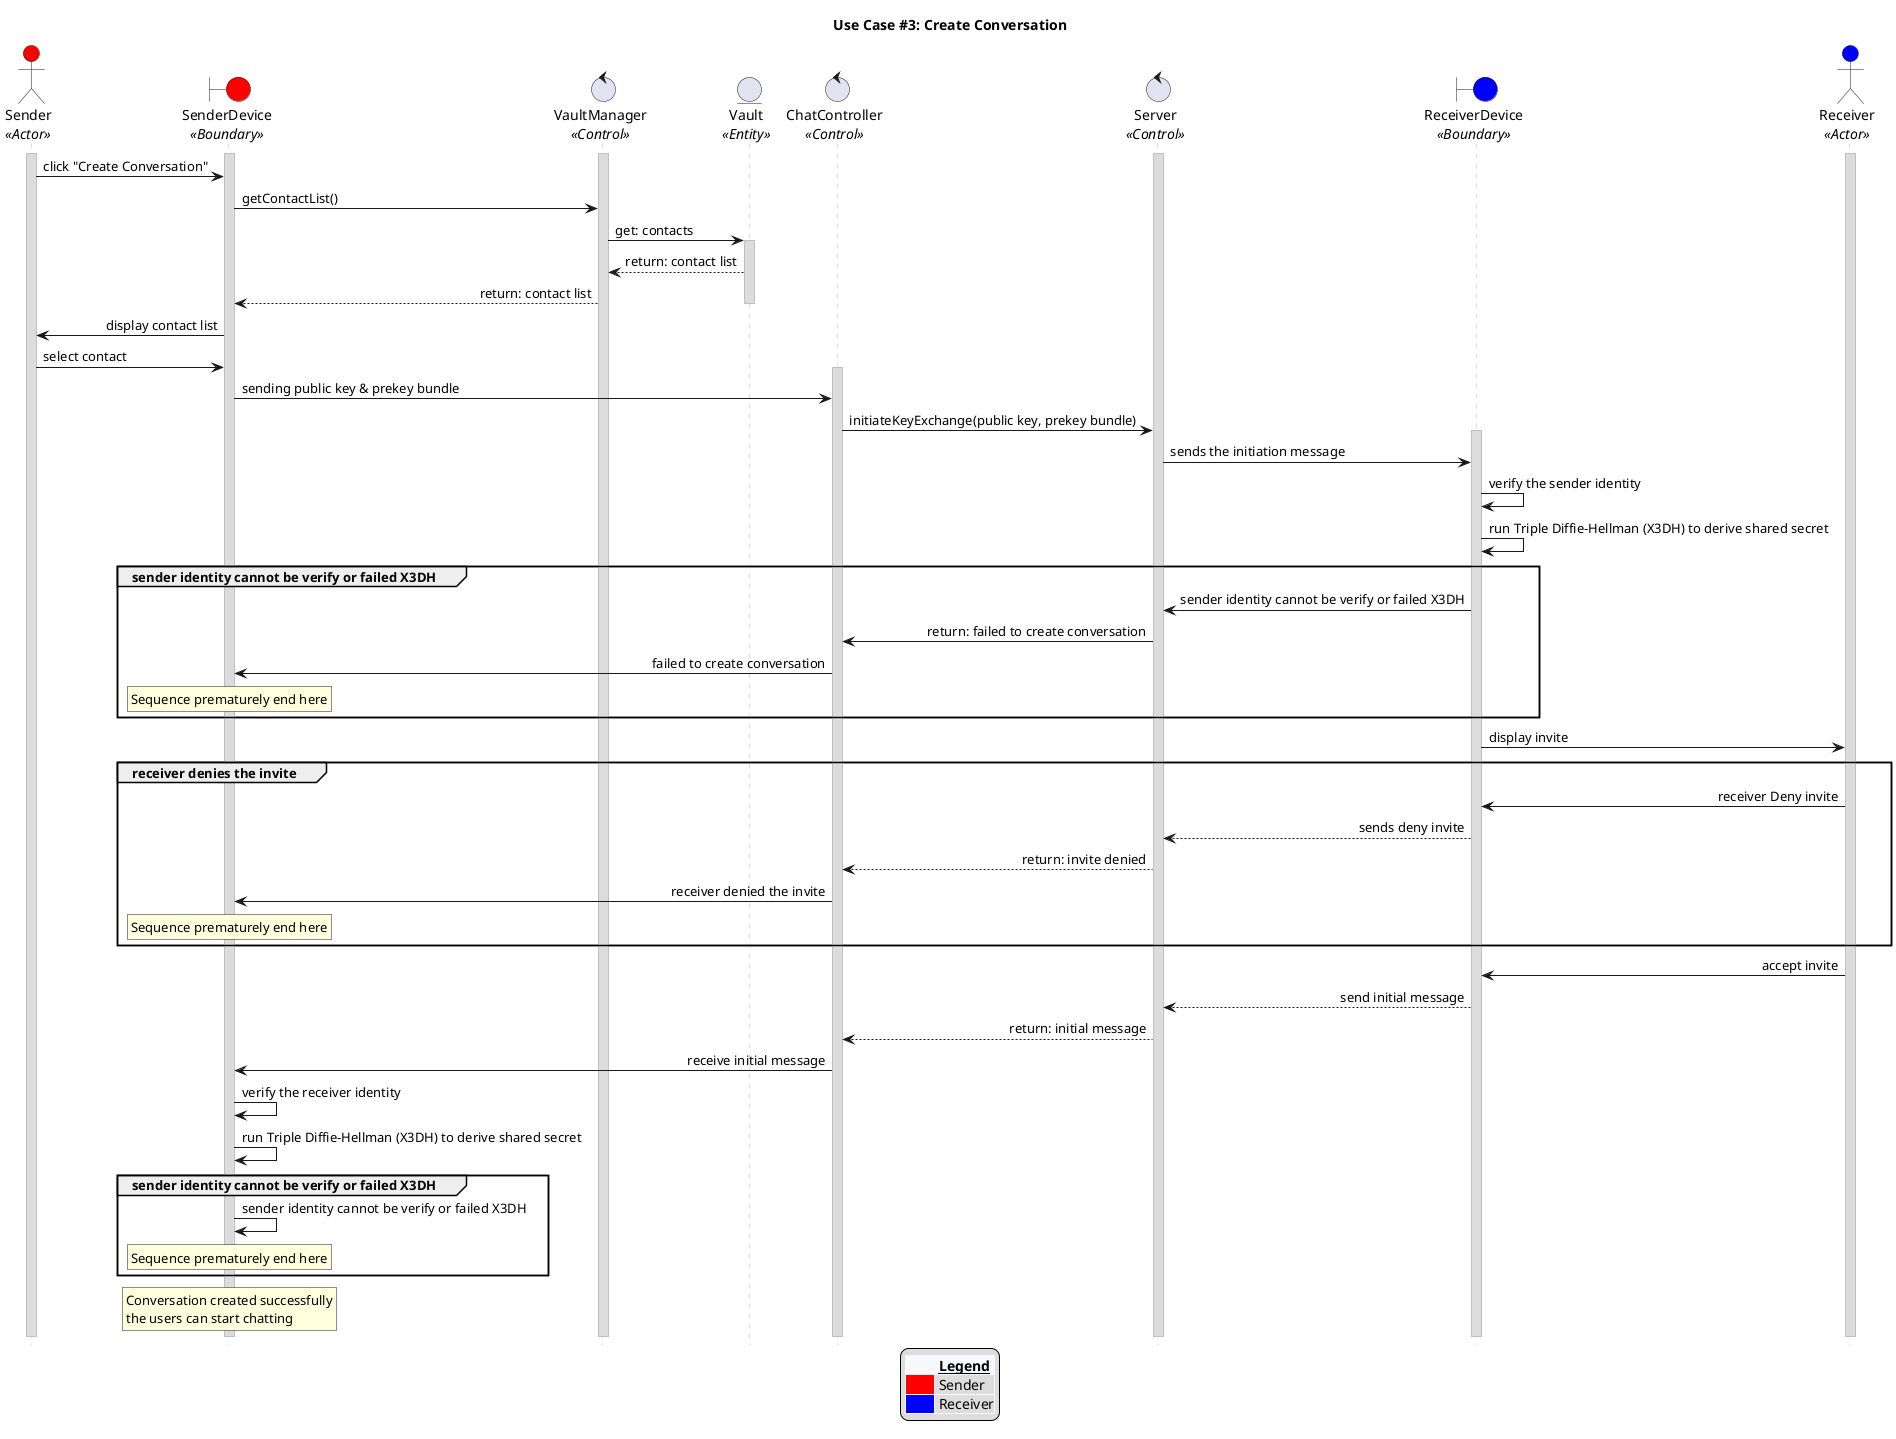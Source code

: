 @startuml uc03
title "Use Case #3: Create Conversation"

'Styling goes here
hide footbox
skinparam stereotypePosition bottom
skinparam sequenceMessageAlign direction
skinparam sequence {
	LifeLineBorderColor #Silver
	LifeLineBackgroundColor #Gainsboro
}

'Setup the objects involved here
actor Sender as s <<Actor>> #red
boundary SenderDevice as sd <<Boundary>> #red
control VaultManager as vm <<Control>>
entity Vault as v <<Entity>>
control ChatController as cc <<Control>>
control Server as srv <<Control>>
boundary ReceiverDevice as rd <<Boundary>> #blue
actor Receiver as r <<Actor>> #blue


'Setup persistent objects here
activate s
activate srv
activate r
activate sd
activate vm

'--- FLOW OF CONTROL STARTS HERE ---

' Sender press creates conversation and select the user from the contact list
s -> sd: click "Create Conversation"
sd -> vm: getContactList()
vm -> v: get: contacts
activate v
v --> vm: return: contact list
vm --> sd: return: contact list
deactivate v

sd -> s: display contact list
s -> sd: select contact
activate cc

' Sender device sends the public key and prekey bundle to the server
sd -> cc: sending public key & prekey bundle
cc -> srv: initiateKeyExchange(public key, prekey bundle)

' Server sends the initiation message to the receiver device and receiver device verifies the sender identity
activate rd
srv -> rd: sends the initiation message
rd -> rd: verify the sender identity
rd -> rd: run Triple Diffie-Hellman (X3DH) to derive shared secret

' Failed Case: Sender identity cannot be verify or failed X3DH
group sender identity cannot be verify or failed X3DH
	rd -> srv: sender identity cannot be verify or failed X3DH
	srv -> cc: return: failed to create conversation
	cc -> sd: failed to create conversation
	rnote over sd
	Sequence prematurely end here
	end note
end

' Default case: Sender identity verified and X3DH success
rd -> r: display invite

' Failed Case: Receiver denies the invite
group receiver denies the invite
	r -> rd: receiver Deny invite
	rd --> srv: sends deny invite
	srv --> cc: return: invite denied
	cc -> sd: receiver denied the invite
	rnote over sd
	Sequence prematurely end here
	end note
end

' Receiver accepts the invite
r -> rd: accept invite
rd --> srv: send initial message
srv --> cc: return: initial message
cc -> sd: receive initial message

' Sender device receives the initial message and verify the receiver identity
sd -> sd: verify the receiver identity
sd -> sd: run Triple Diffie-Hellman (X3DH) to derive shared secret

' Failed Case: Receiver identity cannot be verify or failed X3DH
group sender identity cannot be verify or failed X3DH
	sd -> sd: sender identity cannot be verify or failed X3DH
	rnote over sd
	Sequence prematurely end here
	end note
end

rnote over sd
  Conversation created successfully
  the users can start chatting
end note

legend bottom
	<#GhostWhite,#GhostWhite>|	|= __Legend__ |
	|<#red> | Sender|
	|<#blue> | Receiver|
endlegend

'--- FLOW OF CONTROL ENDS HERE   ---
@enduml
